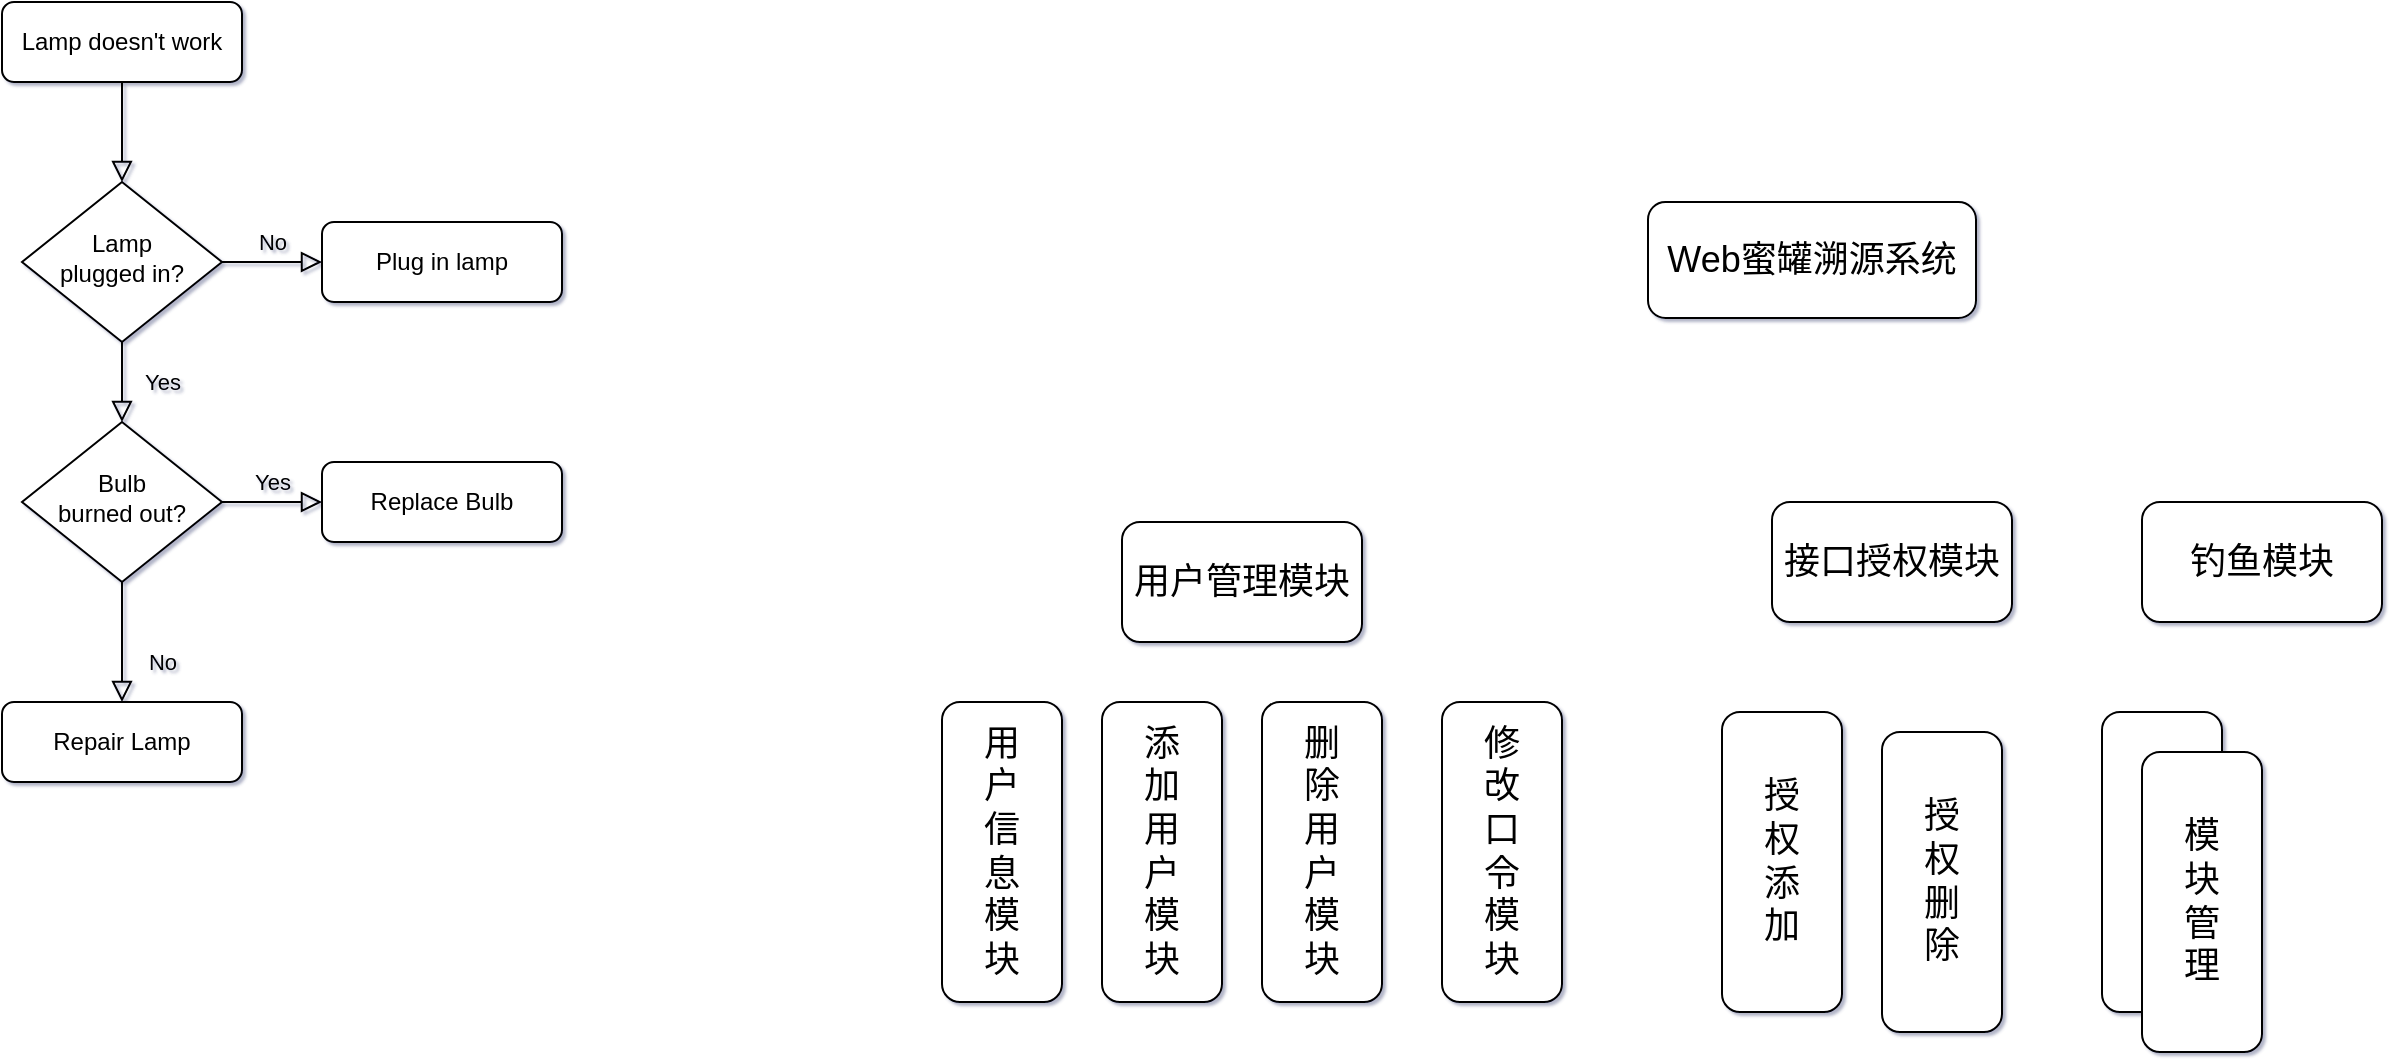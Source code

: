 <mxfile version="14.5.10" type="github">
  <diagram id="C5RBs43oDa-KdzZeNtuy" name="Page-1">
    <mxGraphModel dx="1422" dy="762" grid="1" gridSize="10" guides="1" tooltips="1" connect="1" arrows="1" fold="1" page="0" pageScale="1" pageWidth="827" pageHeight="1169" background="none" math="0" shadow="1">
      <root>
        <mxCell id="WIyWlLk6GJQsqaUBKTNV-0" />
        <mxCell id="WIyWlLk6GJQsqaUBKTNV-1" parent="WIyWlLk6GJQsqaUBKTNV-0" />
        <mxCell id="WIyWlLk6GJQsqaUBKTNV-2" value="" style="rounded=0;html=1;jettySize=auto;orthogonalLoop=1;fontSize=11;endArrow=block;endFill=0;endSize=8;strokeWidth=1;shadow=0;labelBackgroundColor=none;edgeStyle=orthogonalEdgeStyle;" parent="WIyWlLk6GJQsqaUBKTNV-1" source="WIyWlLk6GJQsqaUBKTNV-3" target="WIyWlLk6GJQsqaUBKTNV-6" edge="1">
          <mxGeometry relative="1" as="geometry" />
        </mxCell>
        <mxCell id="WIyWlLk6GJQsqaUBKTNV-3" value="Lamp doesn&#39;t work" style="rounded=1;whiteSpace=wrap;html=1;fontSize=12;glass=0;strokeWidth=1;shadow=0;" parent="WIyWlLk6GJQsqaUBKTNV-1" vertex="1">
          <mxGeometry x="160" y="80" width="120" height="40" as="geometry" />
        </mxCell>
        <mxCell id="WIyWlLk6GJQsqaUBKTNV-4" value="Yes" style="rounded=0;html=1;jettySize=auto;orthogonalLoop=1;fontSize=11;endArrow=block;endFill=0;endSize=8;strokeWidth=1;shadow=0;labelBackgroundColor=none;edgeStyle=orthogonalEdgeStyle;" parent="WIyWlLk6GJQsqaUBKTNV-1" source="WIyWlLk6GJQsqaUBKTNV-6" target="WIyWlLk6GJQsqaUBKTNV-10" edge="1">
          <mxGeometry y="20" relative="1" as="geometry">
            <mxPoint as="offset" />
          </mxGeometry>
        </mxCell>
        <mxCell id="WIyWlLk6GJQsqaUBKTNV-5" value="No" style="edgeStyle=orthogonalEdgeStyle;rounded=0;html=1;jettySize=auto;orthogonalLoop=1;fontSize=11;endArrow=block;endFill=0;endSize=8;strokeWidth=1;shadow=0;labelBackgroundColor=none;" parent="WIyWlLk6GJQsqaUBKTNV-1" source="WIyWlLk6GJQsqaUBKTNV-6" target="WIyWlLk6GJQsqaUBKTNV-7" edge="1">
          <mxGeometry y="10" relative="1" as="geometry">
            <mxPoint as="offset" />
          </mxGeometry>
        </mxCell>
        <mxCell id="WIyWlLk6GJQsqaUBKTNV-6" value="Lamp&lt;br&gt;plugged in?" style="rhombus;whiteSpace=wrap;html=1;shadow=0;fontFamily=Helvetica;fontSize=12;align=center;strokeWidth=1;spacing=6;spacingTop=-4;" parent="WIyWlLk6GJQsqaUBKTNV-1" vertex="1">
          <mxGeometry x="170" y="170" width="100" height="80" as="geometry" />
        </mxCell>
        <mxCell id="WIyWlLk6GJQsqaUBKTNV-7" value="Plug in lamp" style="rounded=1;whiteSpace=wrap;html=1;fontSize=12;glass=0;strokeWidth=1;shadow=0;" parent="WIyWlLk6GJQsqaUBKTNV-1" vertex="1">
          <mxGeometry x="320" y="190" width="120" height="40" as="geometry" />
        </mxCell>
        <mxCell id="WIyWlLk6GJQsqaUBKTNV-8" value="No" style="rounded=0;html=1;jettySize=auto;orthogonalLoop=1;fontSize=11;endArrow=block;endFill=0;endSize=8;strokeWidth=1;shadow=0;labelBackgroundColor=none;edgeStyle=orthogonalEdgeStyle;" parent="WIyWlLk6GJQsqaUBKTNV-1" source="WIyWlLk6GJQsqaUBKTNV-10" target="WIyWlLk6GJQsqaUBKTNV-11" edge="1">
          <mxGeometry x="0.333" y="20" relative="1" as="geometry">
            <mxPoint as="offset" />
          </mxGeometry>
        </mxCell>
        <mxCell id="WIyWlLk6GJQsqaUBKTNV-9" value="Yes" style="edgeStyle=orthogonalEdgeStyle;rounded=0;html=1;jettySize=auto;orthogonalLoop=1;fontSize=11;endArrow=block;endFill=0;endSize=8;strokeWidth=1;shadow=0;labelBackgroundColor=none;" parent="WIyWlLk6GJQsqaUBKTNV-1" source="WIyWlLk6GJQsqaUBKTNV-10" target="WIyWlLk6GJQsqaUBKTNV-12" edge="1">
          <mxGeometry y="10" relative="1" as="geometry">
            <mxPoint as="offset" />
          </mxGeometry>
        </mxCell>
        <mxCell id="WIyWlLk6GJQsqaUBKTNV-10" value="Bulb&lt;br&gt;burned out?" style="rhombus;whiteSpace=wrap;html=1;shadow=0;fontFamily=Helvetica;fontSize=12;align=center;strokeWidth=1;spacing=6;spacingTop=-4;" parent="WIyWlLk6GJQsqaUBKTNV-1" vertex="1">
          <mxGeometry x="170" y="290" width="100" height="80" as="geometry" />
        </mxCell>
        <mxCell id="WIyWlLk6GJQsqaUBKTNV-11" value="Repair Lamp" style="rounded=1;whiteSpace=wrap;html=1;fontSize=12;glass=0;strokeWidth=1;shadow=0;" parent="WIyWlLk6GJQsqaUBKTNV-1" vertex="1">
          <mxGeometry x="160" y="430" width="120" height="40" as="geometry" />
        </mxCell>
        <mxCell id="WIyWlLk6GJQsqaUBKTNV-12" value="Replace Bulb" style="rounded=1;whiteSpace=wrap;html=1;fontSize=12;glass=0;strokeWidth=1;shadow=0;" parent="WIyWlLk6GJQsqaUBKTNV-1" vertex="1">
          <mxGeometry x="320" y="310" width="120" height="40" as="geometry" />
        </mxCell>
        <mxCell id="Zg1x8N40QmGfaq8mfe-Y-0" value="&lt;font style=&quot;font-size: 18px&quot;&gt;Web蜜罐溯源系统&lt;/font&gt;" style="rounded=1;whiteSpace=wrap;html=1;" vertex="1" parent="WIyWlLk6GJQsqaUBKTNV-1">
          <mxGeometry x="983" y="180" width="164" height="58" as="geometry" />
        </mxCell>
        <mxCell id="Zg1x8N40QmGfaq8mfe-Y-1" value="用户管理模块" style="rounded=1;whiteSpace=wrap;html=1;fontSize=18;" vertex="1" parent="WIyWlLk6GJQsqaUBKTNV-1">
          <mxGeometry x="720" y="340" width="120" height="60" as="geometry" />
        </mxCell>
        <mxCell id="Zg1x8N40QmGfaq8mfe-Y-2" value="接口授权模块" style="rounded=1;whiteSpace=wrap;html=1;fontSize=18;" vertex="1" parent="WIyWlLk6GJQsqaUBKTNV-1">
          <mxGeometry x="1045" y="330" width="120" height="60" as="geometry" />
        </mxCell>
        <mxCell id="Zg1x8N40QmGfaq8mfe-Y-3" value="钓鱼模块" style="rounded=1;whiteSpace=wrap;html=1;fontSize=18;" vertex="1" parent="WIyWlLk6GJQsqaUBKTNV-1">
          <mxGeometry x="1230" y="330" width="120" height="60" as="geometry" />
        </mxCell>
        <mxCell id="Zg1x8N40QmGfaq8mfe-Y-4" value="模&lt;br&gt;块&lt;br&gt;管&lt;br&gt;理" style="rounded=1;whiteSpace=wrap;html=1;fontSize=18;rotation=0;" vertex="1" parent="WIyWlLk6GJQsqaUBKTNV-1">
          <mxGeometry x="1210" y="435" width="60" height="150" as="geometry" />
        </mxCell>
        <mxCell id="Zg1x8N40QmGfaq8mfe-Y-6" value="授&lt;br&gt;权&lt;br&gt;添&lt;br&gt;加" style="rounded=1;whiteSpace=wrap;html=1;fontSize=18;rotation=0;" vertex="1" parent="WIyWlLk6GJQsqaUBKTNV-1">
          <mxGeometry x="1020" y="435" width="60" height="150" as="geometry" />
        </mxCell>
        <mxCell id="Zg1x8N40QmGfaq8mfe-Y-7" value="授&lt;br&gt;权&lt;br&gt;删&lt;br&gt;除" style="rounded=1;whiteSpace=wrap;html=1;fontSize=18;rotation=0;" vertex="1" parent="WIyWlLk6GJQsqaUBKTNV-1">
          <mxGeometry x="1100" y="445" width="60" height="150" as="geometry" />
        </mxCell>
        <mxCell id="Zg1x8N40QmGfaq8mfe-Y-8" value="用&lt;br&gt;户&lt;br&gt;信&lt;br&gt;息&lt;br&gt;模&lt;br&gt;块" style="rounded=1;whiteSpace=wrap;html=1;fontSize=18;rotation=0;" vertex="1" parent="WIyWlLk6GJQsqaUBKTNV-1">
          <mxGeometry x="630" y="430" width="60" height="150" as="geometry" />
        </mxCell>
        <mxCell id="Zg1x8N40QmGfaq8mfe-Y-9" value="模&lt;br&gt;块&lt;br&gt;管&lt;br&gt;理" style="rounded=1;whiteSpace=wrap;html=1;fontSize=18;rotation=0;" vertex="1" parent="WIyWlLk6GJQsqaUBKTNV-1">
          <mxGeometry x="1230" y="455" width="60" height="150" as="geometry" />
        </mxCell>
        <mxCell id="Zg1x8N40QmGfaq8mfe-Y-10" value="添&lt;br&gt;加&lt;br&gt;用&lt;br&gt;户&lt;br&gt;模&lt;br&gt;块" style="rounded=1;whiteSpace=wrap;html=1;fontSize=18;rotation=0;" vertex="1" parent="WIyWlLk6GJQsqaUBKTNV-1">
          <mxGeometry x="710" y="430" width="60" height="150" as="geometry" />
        </mxCell>
        <mxCell id="Zg1x8N40QmGfaq8mfe-Y-11" value="删&lt;br&gt;除&lt;br&gt;用&lt;br&gt;户&lt;br&gt;模&lt;br&gt;块" style="rounded=1;whiteSpace=wrap;html=1;fontSize=18;rotation=0;" vertex="1" parent="WIyWlLk6GJQsqaUBKTNV-1">
          <mxGeometry x="790" y="430" width="60" height="150" as="geometry" />
        </mxCell>
        <mxCell id="Zg1x8N40QmGfaq8mfe-Y-12" value="修&lt;br&gt;改&lt;br&gt;口&lt;br&gt;令&lt;br&gt;模&lt;br&gt;块" style="rounded=1;whiteSpace=wrap;html=1;fontSize=18;rotation=0;" vertex="1" parent="WIyWlLk6GJQsqaUBKTNV-1">
          <mxGeometry x="880" y="430" width="60" height="150" as="geometry" />
        </mxCell>
      </root>
    </mxGraphModel>
  </diagram>
</mxfile>
